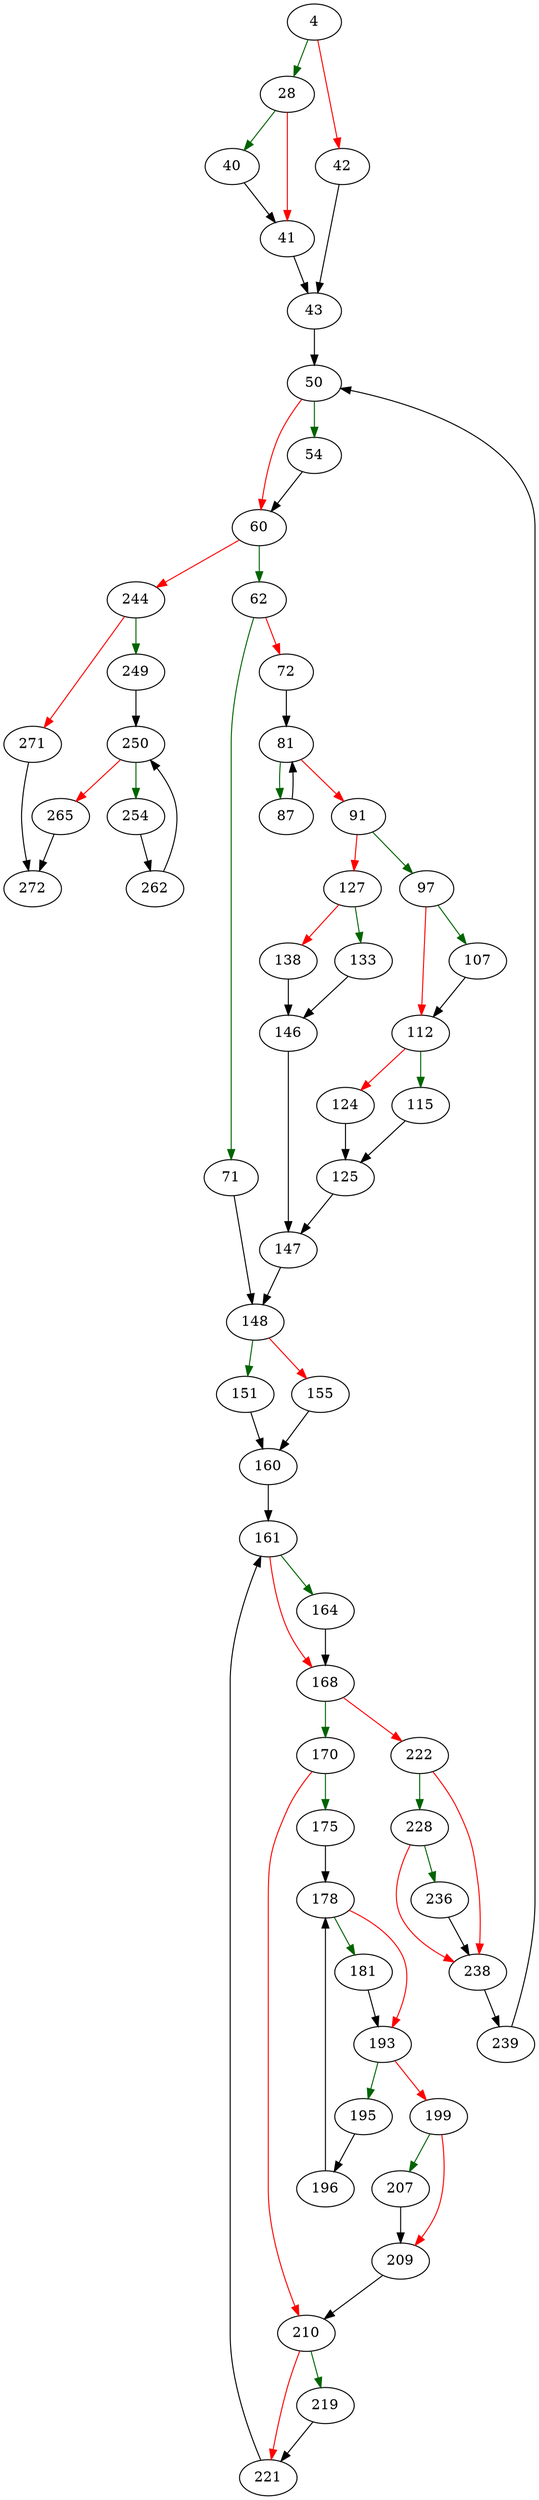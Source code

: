 strict digraph "sqlite3ColumnsFromExprList" {
	// Node definitions.
	4 [entry=true];
	28;
	42;
	40;
	41;
	43;
	50;
	54;
	60;
	62;
	244;
	71;
	72;
	148;
	81;
	87;
	91;
	97;
	127;
	107;
	112;
	115;
	124;
	125;
	147;
	133;
	138;
	146;
	151;
	155;
	160;
	161;
	164;
	168;
	170;
	222;
	175;
	210;
	178;
	181;
	193;
	195;
	199;
	196;
	207;
	209;
	219;
	221;
	228;
	238;
	236;
	239;
	249;
	271;
	250;
	254;
	265;
	262;
	272;

	// Edge definitions.
	4 -> 28 [
		color=darkgreen
		cond=true
	];
	4 -> 42 [
		color=red
		cond=false
	];
	28 -> 40 [
		color=darkgreen
		cond=true
	];
	28 -> 41 [
		color=red
		cond=false
	];
	42 -> 43;
	40 -> 41;
	41 -> 43;
	43 -> 50;
	50 -> 54 [
		color=darkgreen
		cond=true
	];
	50 -> 60 [
		color=red
		cond=false
	];
	54 -> 60;
	60 -> 62 [
		color=darkgreen
		cond=true
	];
	60 -> 244 [
		color=red
		cond=false
	];
	62 -> 71 [
		color=darkgreen
		cond=true
	];
	62 -> 72 [
		color=red
		cond=false
	];
	244 -> 249 [
		color=darkgreen
		cond=true
	];
	244 -> 271 [
		color=red
		cond=false
	];
	71 -> 148;
	72 -> 81;
	148 -> 151 [
		color=darkgreen
		cond=true
	];
	148 -> 155 [
		color=red
		cond=false
	];
	81 -> 87 [
		color=darkgreen
		cond=true
	];
	81 -> 91 [
		color=red
		cond=false
	];
	87 -> 81;
	91 -> 97 [
		color=darkgreen
		cond=true
	];
	91 -> 127 [
		color=red
		cond=false
	];
	97 -> 107 [
		color=darkgreen
		cond=true
	];
	97 -> 112 [
		color=red
		cond=false
	];
	127 -> 133 [
		color=darkgreen
		cond=true
	];
	127 -> 138 [
		color=red
		cond=false
	];
	107 -> 112;
	112 -> 115 [
		color=darkgreen
		cond=true
	];
	112 -> 124 [
		color=red
		cond=false
	];
	115 -> 125;
	124 -> 125;
	125 -> 147;
	147 -> 148;
	133 -> 146;
	138 -> 146;
	146 -> 147;
	151 -> 160;
	155 -> 160;
	160 -> 161;
	161 -> 164 [
		color=darkgreen
		cond=true
	];
	161 -> 168 [
		color=red
		cond=false
	];
	164 -> 168;
	168 -> 170 [
		color=darkgreen
		cond=true
	];
	168 -> 222 [
		color=red
		cond=false
	];
	170 -> 175 [
		color=darkgreen
		cond=true
	];
	170 -> 210 [
		color=red
		cond=false
	];
	222 -> 228 [
		color=darkgreen
		cond=true
	];
	222 -> 238 [
		color=red
		cond=false
	];
	175 -> 178;
	210 -> 219 [
		color=darkgreen
		cond=true
	];
	210 -> 221 [
		color=red
		cond=false
	];
	178 -> 181 [
		color=darkgreen
		cond=true
	];
	178 -> 193 [
		color=red
		cond=false
	];
	181 -> 193;
	193 -> 195 [
		color=darkgreen
		cond=true
	];
	193 -> 199 [
		color=red
		cond=false
	];
	195 -> 196;
	199 -> 207 [
		color=darkgreen
		cond=true
	];
	199 -> 209 [
		color=red
		cond=false
	];
	196 -> 178;
	207 -> 209;
	209 -> 210;
	219 -> 221;
	221 -> 161;
	228 -> 238 [
		color=red
		cond=false
	];
	228 -> 236 [
		color=darkgreen
		cond=true
	];
	238 -> 239;
	236 -> 238;
	239 -> 50;
	249 -> 250;
	271 -> 272;
	250 -> 254 [
		color=darkgreen
		cond=true
	];
	250 -> 265 [
		color=red
		cond=false
	];
	254 -> 262;
	265 -> 272;
	262 -> 250;
}